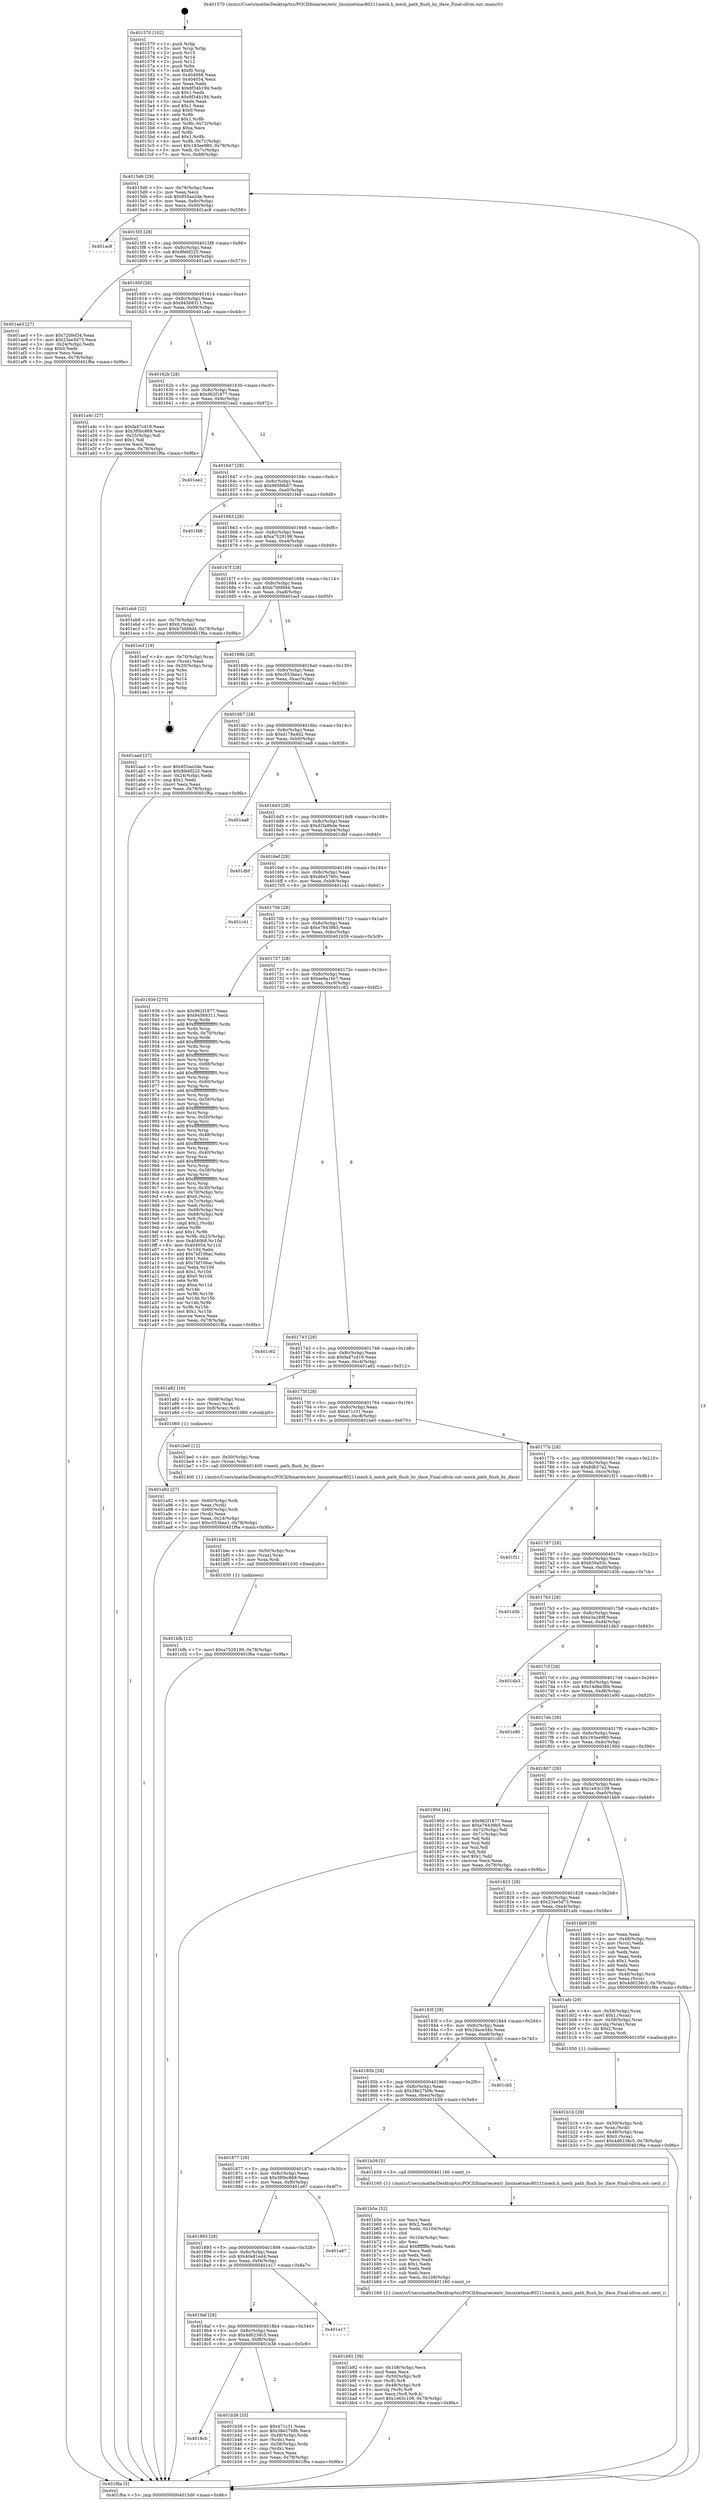 digraph "0x401570" {
  label = "0x401570 (/mnt/c/Users/mathe/Desktop/tcc/POCII/binaries/extr_linuxnetmac80211mesh.h_mesh_path_flush_by_iface_Final-ollvm.out::main(0))"
  labelloc = "t"
  node[shape=record]

  Entry [label="",width=0.3,height=0.3,shape=circle,fillcolor=black,style=filled]
  "0x4015d6" [label="{
     0x4015d6 [29]\l
     | [instrs]\l
     &nbsp;&nbsp;0x4015d6 \<+3\>: mov -0x78(%rbp),%eax\l
     &nbsp;&nbsp;0x4015d9 \<+2\>: mov %eax,%ecx\l
     &nbsp;&nbsp;0x4015db \<+6\>: sub $0x855ae2de,%ecx\l
     &nbsp;&nbsp;0x4015e1 \<+6\>: mov %eax,-0x8c(%rbp)\l
     &nbsp;&nbsp;0x4015e7 \<+6\>: mov %ecx,-0x90(%rbp)\l
     &nbsp;&nbsp;0x4015ed \<+6\>: je 0000000000401ac8 \<main+0x558\>\l
  }"]
  "0x401ac8" [label="{
     0x401ac8\l
  }", style=dashed]
  "0x4015f3" [label="{
     0x4015f3 [28]\l
     | [instrs]\l
     &nbsp;&nbsp;0x4015f3 \<+5\>: jmp 00000000004015f8 \<main+0x88\>\l
     &nbsp;&nbsp;0x4015f8 \<+6\>: mov -0x8c(%rbp),%eax\l
     &nbsp;&nbsp;0x4015fe \<+5\>: sub $0x8febf225,%eax\l
     &nbsp;&nbsp;0x401603 \<+6\>: mov %eax,-0x94(%rbp)\l
     &nbsp;&nbsp;0x401609 \<+6\>: je 0000000000401ae3 \<main+0x573\>\l
  }"]
  Exit [label="",width=0.3,height=0.3,shape=circle,fillcolor=black,style=filled,peripheries=2]
  "0x401ae3" [label="{
     0x401ae3 [27]\l
     | [instrs]\l
     &nbsp;&nbsp;0x401ae3 \<+5\>: mov $0x720fef34,%eax\l
     &nbsp;&nbsp;0x401ae8 \<+5\>: mov $0x23ae5d73,%ecx\l
     &nbsp;&nbsp;0x401aed \<+3\>: mov -0x24(%rbp),%edx\l
     &nbsp;&nbsp;0x401af0 \<+3\>: cmp $0x0,%edx\l
     &nbsp;&nbsp;0x401af3 \<+3\>: cmove %ecx,%eax\l
     &nbsp;&nbsp;0x401af6 \<+3\>: mov %eax,-0x78(%rbp)\l
     &nbsp;&nbsp;0x401af9 \<+5\>: jmp 0000000000401f6a \<main+0x9fa\>\l
  }"]
  "0x40160f" [label="{
     0x40160f [28]\l
     | [instrs]\l
     &nbsp;&nbsp;0x40160f \<+5\>: jmp 0000000000401614 \<main+0xa4\>\l
     &nbsp;&nbsp;0x401614 \<+6\>: mov -0x8c(%rbp),%eax\l
     &nbsp;&nbsp;0x40161a \<+5\>: sub $0x94568311,%eax\l
     &nbsp;&nbsp;0x40161f \<+6\>: mov %eax,-0x98(%rbp)\l
     &nbsp;&nbsp;0x401625 \<+6\>: je 0000000000401a4c \<main+0x4dc\>\l
  }"]
  "0x401bfb" [label="{
     0x401bfb [12]\l
     | [instrs]\l
     &nbsp;&nbsp;0x401bfb \<+7\>: movl $0xa7528199,-0x78(%rbp)\l
     &nbsp;&nbsp;0x401c02 \<+5\>: jmp 0000000000401f6a \<main+0x9fa\>\l
  }"]
  "0x401a4c" [label="{
     0x401a4c [27]\l
     | [instrs]\l
     &nbsp;&nbsp;0x401a4c \<+5\>: mov $0xfa47cd19,%eax\l
     &nbsp;&nbsp;0x401a51 \<+5\>: mov $0x3f0bc869,%ecx\l
     &nbsp;&nbsp;0x401a56 \<+3\>: mov -0x25(%rbp),%dl\l
     &nbsp;&nbsp;0x401a59 \<+3\>: test $0x1,%dl\l
     &nbsp;&nbsp;0x401a5c \<+3\>: cmovne %ecx,%eax\l
     &nbsp;&nbsp;0x401a5f \<+3\>: mov %eax,-0x78(%rbp)\l
     &nbsp;&nbsp;0x401a62 \<+5\>: jmp 0000000000401f6a \<main+0x9fa\>\l
  }"]
  "0x40162b" [label="{
     0x40162b [28]\l
     | [instrs]\l
     &nbsp;&nbsp;0x40162b \<+5\>: jmp 0000000000401630 \<main+0xc0\>\l
     &nbsp;&nbsp;0x401630 \<+6\>: mov -0x8c(%rbp),%eax\l
     &nbsp;&nbsp;0x401636 \<+5\>: sub $0x962f1877,%eax\l
     &nbsp;&nbsp;0x40163b \<+6\>: mov %eax,-0x9c(%rbp)\l
     &nbsp;&nbsp;0x401641 \<+6\>: je 0000000000401ee2 \<main+0x972\>\l
  }"]
  "0x401bec" [label="{
     0x401bec [15]\l
     | [instrs]\l
     &nbsp;&nbsp;0x401bec \<+4\>: mov -0x50(%rbp),%rax\l
     &nbsp;&nbsp;0x401bf0 \<+3\>: mov (%rax),%rax\l
     &nbsp;&nbsp;0x401bf3 \<+3\>: mov %rax,%rdi\l
     &nbsp;&nbsp;0x401bf6 \<+5\>: call 0000000000401030 \<free@plt\>\l
     | [calls]\l
     &nbsp;&nbsp;0x401030 \{1\} (unknown)\l
  }"]
  "0x401ee2" [label="{
     0x401ee2\l
  }", style=dashed]
  "0x401647" [label="{
     0x401647 [28]\l
     | [instrs]\l
     &nbsp;&nbsp;0x401647 \<+5\>: jmp 000000000040164c \<main+0xdc\>\l
     &nbsp;&nbsp;0x40164c \<+6\>: mov -0x8c(%rbp),%eax\l
     &nbsp;&nbsp;0x401652 \<+5\>: sub $0x995fdb67,%eax\l
     &nbsp;&nbsp;0x401657 \<+6\>: mov %eax,-0xa0(%rbp)\l
     &nbsp;&nbsp;0x40165d \<+6\>: je 0000000000401f48 \<main+0x9d8\>\l
  }"]
  "0x401b92" [label="{
     0x401b92 [39]\l
     | [instrs]\l
     &nbsp;&nbsp;0x401b92 \<+6\>: mov -0x108(%rbp),%ecx\l
     &nbsp;&nbsp;0x401b98 \<+3\>: imul %eax,%ecx\l
     &nbsp;&nbsp;0x401b9b \<+4\>: mov -0x50(%rbp),%r8\l
     &nbsp;&nbsp;0x401b9f \<+3\>: mov (%r8),%r8\l
     &nbsp;&nbsp;0x401ba2 \<+4\>: mov -0x48(%rbp),%r9\l
     &nbsp;&nbsp;0x401ba6 \<+3\>: movslq (%r9),%r9\l
     &nbsp;&nbsp;0x401ba9 \<+4\>: mov %ecx,(%r8,%r9,4)\l
     &nbsp;&nbsp;0x401bad \<+7\>: movl $0x1e63c109,-0x78(%rbp)\l
     &nbsp;&nbsp;0x401bb4 \<+5\>: jmp 0000000000401f6a \<main+0x9fa\>\l
  }"]
  "0x401f48" [label="{
     0x401f48\l
  }", style=dashed]
  "0x401663" [label="{
     0x401663 [28]\l
     | [instrs]\l
     &nbsp;&nbsp;0x401663 \<+5\>: jmp 0000000000401668 \<main+0xf8\>\l
     &nbsp;&nbsp;0x401668 \<+6\>: mov -0x8c(%rbp),%eax\l
     &nbsp;&nbsp;0x40166e \<+5\>: sub $0xa7528199,%eax\l
     &nbsp;&nbsp;0x401673 \<+6\>: mov %eax,-0xa4(%rbp)\l
     &nbsp;&nbsp;0x401679 \<+6\>: je 0000000000401eb9 \<main+0x949\>\l
  }"]
  "0x401b5e" [label="{
     0x401b5e [52]\l
     | [instrs]\l
     &nbsp;&nbsp;0x401b5e \<+2\>: xor %ecx,%ecx\l
     &nbsp;&nbsp;0x401b60 \<+5\>: mov $0x2,%edx\l
     &nbsp;&nbsp;0x401b65 \<+6\>: mov %edx,-0x104(%rbp)\l
     &nbsp;&nbsp;0x401b6b \<+1\>: cltd\l
     &nbsp;&nbsp;0x401b6c \<+6\>: mov -0x104(%rbp),%esi\l
     &nbsp;&nbsp;0x401b72 \<+2\>: idiv %esi\l
     &nbsp;&nbsp;0x401b74 \<+6\>: imul $0xfffffffe,%edx,%edx\l
     &nbsp;&nbsp;0x401b7a \<+2\>: mov %ecx,%edi\l
     &nbsp;&nbsp;0x401b7c \<+2\>: sub %edx,%edi\l
     &nbsp;&nbsp;0x401b7e \<+2\>: mov %ecx,%edx\l
     &nbsp;&nbsp;0x401b80 \<+3\>: sub $0x1,%edx\l
     &nbsp;&nbsp;0x401b83 \<+2\>: add %edx,%edi\l
     &nbsp;&nbsp;0x401b85 \<+2\>: sub %edi,%ecx\l
     &nbsp;&nbsp;0x401b87 \<+6\>: mov %ecx,-0x108(%rbp)\l
     &nbsp;&nbsp;0x401b8d \<+5\>: call 0000000000401160 \<next_i\>\l
     | [calls]\l
     &nbsp;&nbsp;0x401160 \{1\} (/mnt/c/Users/mathe/Desktop/tcc/POCII/binaries/extr_linuxnetmac80211mesh.h_mesh_path_flush_by_iface_Final-ollvm.out::next_i)\l
  }"]
  "0x401eb9" [label="{
     0x401eb9 [22]\l
     | [instrs]\l
     &nbsp;&nbsp;0x401eb9 \<+4\>: mov -0x70(%rbp),%rax\l
     &nbsp;&nbsp;0x401ebd \<+6\>: movl $0x0,(%rax)\l
     &nbsp;&nbsp;0x401ec3 \<+7\>: movl $0xb7bfd9d4,-0x78(%rbp)\l
     &nbsp;&nbsp;0x401eca \<+5\>: jmp 0000000000401f6a \<main+0x9fa\>\l
  }"]
  "0x40167f" [label="{
     0x40167f [28]\l
     | [instrs]\l
     &nbsp;&nbsp;0x40167f \<+5\>: jmp 0000000000401684 \<main+0x114\>\l
     &nbsp;&nbsp;0x401684 \<+6\>: mov -0x8c(%rbp),%eax\l
     &nbsp;&nbsp;0x40168a \<+5\>: sub $0xb7bfd9d4,%eax\l
     &nbsp;&nbsp;0x40168f \<+6\>: mov %eax,-0xa8(%rbp)\l
     &nbsp;&nbsp;0x401695 \<+6\>: je 0000000000401ecf \<main+0x95f\>\l
  }"]
  "0x4018cb" [label="{
     0x4018cb\l
  }", style=dashed]
  "0x401ecf" [label="{
     0x401ecf [19]\l
     | [instrs]\l
     &nbsp;&nbsp;0x401ecf \<+4\>: mov -0x70(%rbp),%rax\l
     &nbsp;&nbsp;0x401ed3 \<+2\>: mov (%rax),%eax\l
     &nbsp;&nbsp;0x401ed5 \<+4\>: lea -0x20(%rbp),%rsp\l
     &nbsp;&nbsp;0x401ed9 \<+1\>: pop %rbx\l
     &nbsp;&nbsp;0x401eda \<+2\>: pop %r12\l
     &nbsp;&nbsp;0x401edc \<+2\>: pop %r14\l
     &nbsp;&nbsp;0x401ede \<+2\>: pop %r15\l
     &nbsp;&nbsp;0x401ee0 \<+1\>: pop %rbp\l
     &nbsp;&nbsp;0x401ee1 \<+1\>: ret\l
  }"]
  "0x40169b" [label="{
     0x40169b [28]\l
     | [instrs]\l
     &nbsp;&nbsp;0x40169b \<+5\>: jmp 00000000004016a0 \<main+0x130\>\l
     &nbsp;&nbsp;0x4016a0 \<+6\>: mov -0x8c(%rbp),%eax\l
     &nbsp;&nbsp;0x4016a6 \<+5\>: sub $0xc053bea1,%eax\l
     &nbsp;&nbsp;0x4016ab \<+6\>: mov %eax,-0xac(%rbp)\l
     &nbsp;&nbsp;0x4016b1 \<+6\>: je 0000000000401aad \<main+0x53d\>\l
  }"]
  "0x401b38" [label="{
     0x401b38 [33]\l
     | [instrs]\l
     &nbsp;&nbsp;0x401b38 \<+5\>: mov $0x471c31,%eax\l
     &nbsp;&nbsp;0x401b3d \<+5\>: mov $0x38e27b9b,%ecx\l
     &nbsp;&nbsp;0x401b42 \<+4\>: mov -0x48(%rbp),%rdx\l
     &nbsp;&nbsp;0x401b46 \<+2\>: mov (%rdx),%esi\l
     &nbsp;&nbsp;0x401b48 \<+4\>: mov -0x58(%rbp),%rdx\l
     &nbsp;&nbsp;0x401b4c \<+2\>: cmp (%rdx),%esi\l
     &nbsp;&nbsp;0x401b4e \<+3\>: cmovl %ecx,%eax\l
     &nbsp;&nbsp;0x401b51 \<+3\>: mov %eax,-0x78(%rbp)\l
     &nbsp;&nbsp;0x401b54 \<+5\>: jmp 0000000000401f6a \<main+0x9fa\>\l
  }"]
  "0x401aad" [label="{
     0x401aad [27]\l
     | [instrs]\l
     &nbsp;&nbsp;0x401aad \<+5\>: mov $0x855ae2de,%eax\l
     &nbsp;&nbsp;0x401ab2 \<+5\>: mov $0x8febf225,%ecx\l
     &nbsp;&nbsp;0x401ab7 \<+3\>: mov -0x24(%rbp),%edx\l
     &nbsp;&nbsp;0x401aba \<+3\>: cmp $0x1,%edx\l
     &nbsp;&nbsp;0x401abd \<+3\>: cmovl %ecx,%eax\l
     &nbsp;&nbsp;0x401ac0 \<+3\>: mov %eax,-0x78(%rbp)\l
     &nbsp;&nbsp;0x401ac3 \<+5\>: jmp 0000000000401f6a \<main+0x9fa\>\l
  }"]
  "0x4016b7" [label="{
     0x4016b7 [28]\l
     | [instrs]\l
     &nbsp;&nbsp;0x4016b7 \<+5\>: jmp 00000000004016bc \<main+0x14c\>\l
     &nbsp;&nbsp;0x4016bc \<+6\>: mov -0x8c(%rbp),%eax\l
     &nbsp;&nbsp;0x4016c2 \<+5\>: sub $0xd178a4d2,%eax\l
     &nbsp;&nbsp;0x4016c7 \<+6\>: mov %eax,-0xb0(%rbp)\l
     &nbsp;&nbsp;0x4016cd \<+6\>: je 0000000000401ea8 \<main+0x938\>\l
  }"]
  "0x4018af" [label="{
     0x4018af [28]\l
     | [instrs]\l
     &nbsp;&nbsp;0x4018af \<+5\>: jmp 00000000004018b4 \<main+0x344\>\l
     &nbsp;&nbsp;0x4018b4 \<+6\>: mov -0x8c(%rbp),%eax\l
     &nbsp;&nbsp;0x4018ba \<+5\>: sub $0x4d6238c5,%eax\l
     &nbsp;&nbsp;0x4018bf \<+6\>: mov %eax,-0xf8(%rbp)\l
     &nbsp;&nbsp;0x4018c5 \<+6\>: je 0000000000401b38 \<main+0x5c8\>\l
  }"]
  "0x401ea8" [label="{
     0x401ea8\l
  }", style=dashed]
  "0x4016d3" [label="{
     0x4016d3 [28]\l
     | [instrs]\l
     &nbsp;&nbsp;0x4016d3 \<+5\>: jmp 00000000004016d8 \<main+0x168\>\l
     &nbsp;&nbsp;0x4016d8 \<+6\>: mov -0x8c(%rbp),%eax\l
     &nbsp;&nbsp;0x4016de \<+5\>: sub $0xd2fa8bde,%eax\l
     &nbsp;&nbsp;0x4016e3 \<+6\>: mov %eax,-0xb4(%rbp)\l
     &nbsp;&nbsp;0x4016e9 \<+6\>: je 0000000000401dbf \<main+0x84f\>\l
  }"]
  "0x401e17" [label="{
     0x401e17\l
  }", style=dashed]
  "0x401dbf" [label="{
     0x401dbf\l
  }", style=dashed]
  "0x4016ef" [label="{
     0x4016ef [28]\l
     | [instrs]\l
     &nbsp;&nbsp;0x4016ef \<+5\>: jmp 00000000004016f4 \<main+0x184\>\l
     &nbsp;&nbsp;0x4016f4 \<+6\>: mov -0x8c(%rbp),%eax\l
     &nbsp;&nbsp;0x4016fa \<+5\>: sub $0xd6e5760c,%eax\l
     &nbsp;&nbsp;0x4016ff \<+6\>: mov %eax,-0xb8(%rbp)\l
     &nbsp;&nbsp;0x401705 \<+6\>: je 0000000000401c41 \<main+0x6d1\>\l
  }"]
  "0x401893" [label="{
     0x401893 [28]\l
     | [instrs]\l
     &nbsp;&nbsp;0x401893 \<+5\>: jmp 0000000000401898 \<main+0x328\>\l
     &nbsp;&nbsp;0x401898 \<+6\>: mov -0x8c(%rbp),%eax\l
     &nbsp;&nbsp;0x40189e \<+5\>: sub $0x40e81ed4,%eax\l
     &nbsp;&nbsp;0x4018a3 \<+6\>: mov %eax,-0xf4(%rbp)\l
     &nbsp;&nbsp;0x4018a9 \<+6\>: je 0000000000401e17 \<main+0x8a7\>\l
  }"]
  "0x401c41" [label="{
     0x401c41\l
  }", style=dashed]
  "0x40170b" [label="{
     0x40170b [28]\l
     | [instrs]\l
     &nbsp;&nbsp;0x40170b \<+5\>: jmp 0000000000401710 \<main+0x1a0\>\l
     &nbsp;&nbsp;0x401710 \<+6\>: mov -0x8c(%rbp),%eax\l
     &nbsp;&nbsp;0x401716 \<+5\>: sub $0xe76439b5,%eax\l
     &nbsp;&nbsp;0x40171b \<+6\>: mov %eax,-0xbc(%rbp)\l
     &nbsp;&nbsp;0x401721 \<+6\>: je 0000000000401939 \<main+0x3c9\>\l
  }"]
  "0x401a67" [label="{
     0x401a67\l
  }", style=dashed]
  "0x401939" [label="{
     0x401939 [275]\l
     | [instrs]\l
     &nbsp;&nbsp;0x401939 \<+5\>: mov $0x962f1877,%eax\l
     &nbsp;&nbsp;0x40193e \<+5\>: mov $0x94568311,%ecx\l
     &nbsp;&nbsp;0x401943 \<+3\>: mov %rsp,%rdx\l
     &nbsp;&nbsp;0x401946 \<+4\>: add $0xfffffffffffffff0,%rdx\l
     &nbsp;&nbsp;0x40194a \<+3\>: mov %rdx,%rsp\l
     &nbsp;&nbsp;0x40194d \<+4\>: mov %rdx,-0x70(%rbp)\l
     &nbsp;&nbsp;0x401951 \<+3\>: mov %rsp,%rdx\l
     &nbsp;&nbsp;0x401954 \<+4\>: add $0xfffffffffffffff0,%rdx\l
     &nbsp;&nbsp;0x401958 \<+3\>: mov %rdx,%rsp\l
     &nbsp;&nbsp;0x40195b \<+3\>: mov %rsp,%rsi\l
     &nbsp;&nbsp;0x40195e \<+4\>: add $0xfffffffffffffff0,%rsi\l
     &nbsp;&nbsp;0x401962 \<+3\>: mov %rsi,%rsp\l
     &nbsp;&nbsp;0x401965 \<+4\>: mov %rsi,-0x68(%rbp)\l
     &nbsp;&nbsp;0x401969 \<+3\>: mov %rsp,%rsi\l
     &nbsp;&nbsp;0x40196c \<+4\>: add $0xfffffffffffffff0,%rsi\l
     &nbsp;&nbsp;0x401970 \<+3\>: mov %rsi,%rsp\l
     &nbsp;&nbsp;0x401973 \<+4\>: mov %rsi,-0x60(%rbp)\l
     &nbsp;&nbsp;0x401977 \<+3\>: mov %rsp,%rsi\l
     &nbsp;&nbsp;0x40197a \<+4\>: add $0xfffffffffffffff0,%rsi\l
     &nbsp;&nbsp;0x40197e \<+3\>: mov %rsi,%rsp\l
     &nbsp;&nbsp;0x401981 \<+4\>: mov %rsi,-0x58(%rbp)\l
     &nbsp;&nbsp;0x401985 \<+3\>: mov %rsp,%rsi\l
     &nbsp;&nbsp;0x401988 \<+4\>: add $0xfffffffffffffff0,%rsi\l
     &nbsp;&nbsp;0x40198c \<+3\>: mov %rsi,%rsp\l
     &nbsp;&nbsp;0x40198f \<+4\>: mov %rsi,-0x50(%rbp)\l
     &nbsp;&nbsp;0x401993 \<+3\>: mov %rsp,%rsi\l
     &nbsp;&nbsp;0x401996 \<+4\>: add $0xfffffffffffffff0,%rsi\l
     &nbsp;&nbsp;0x40199a \<+3\>: mov %rsi,%rsp\l
     &nbsp;&nbsp;0x40199d \<+4\>: mov %rsi,-0x48(%rbp)\l
     &nbsp;&nbsp;0x4019a1 \<+3\>: mov %rsp,%rsi\l
     &nbsp;&nbsp;0x4019a4 \<+4\>: add $0xfffffffffffffff0,%rsi\l
     &nbsp;&nbsp;0x4019a8 \<+3\>: mov %rsi,%rsp\l
     &nbsp;&nbsp;0x4019ab \<+4\>: mov %rsi,-0x40(%rbp)\l
     &nbsp;&nbsp;0x4019af \<+3\>: mov %rsp,%rsi\l
     &nbsp;&nbsp;0x4019b2 \<+4\>: add $0xfffffffffffffff0,%rsi\l
     &nbsp;&nbsp;0x4019b6 \<+3\>: mov %rsi,%rsp\l
     &nbsp;&nbsp;0x4019b9 \<+4\>: mov %rsi,-0x38(%rbp)\l
     &nbsp;&nbsp;0x4019bd \<+3\>: mov %rsp,%rsi\l
     &nbsp;&nbsp;0x4019c0 \<+4\>: add $0xfffffffffffffff0,%rsi\l
     &nbsp;&nbsp;0x4019c4 \<+3\>: mov %rsi,%rsp\l
     &nbsp;&nbsp;0x4019c7 \<+4\>: mov %rsi,-0x30(%rbp)\l
     &nbsp;&nbsp;0x4019cb \<+4\>: mov -0x70(%rbp),%rsi\l
     &nbsp;&nbsp;0x4019cf \<+6\>: movl $0x0,(%rsi)\l
     &nbsp;&nbsp;0x4019d5 \<+3\>: mov -0x7c(%rbp),%edi\l
     &nbsp;&nbsp;0x4019d8 \<+2\>: mov %edi,(%rdx)\l
     &nbsp;&nbsp;0x4019da \<+4\>: mov -0x68(%rbp),%rsi\l
     &nbsp;&nbsp;0x4019de \<+7\>: mov -0x88(%rbp),%r8\l
     &nbsp;&nbsp;0x4019e5 \<+3\>: mov %r8,(%rsi)\l
     &nbsp;&nbsp;0x4019e8 \<+3\>: cmpl $0x2,(%rdx)\l
     &nbsp;&nbsp;0x4019eb \<+4\>: setne %r9b\l
     &nbsp;&nbsp;0x4019ef \<+4\>: and $0x1,%r9b\l
     &nbsp;&nbsp;0x4019f3 \<+4\>: mov %r9b,-0x25(%rbp)\l
     &nbsp;&nbsp;0x4019f7 \<+8\>: mov 0x404068,%r10d\l
     &nbsp;&nbsp;0x4019ff \<+8\>: mov 0x404054,%r11d\l
     &nbsp;&nbsp;0x401a07 \<+3\>: mov %r10d,%ebx\l
     &nbsp;&nbsp;0x401a0a \<+6\>: add $0x7bf106ac,%ebx\l
     &nbsp;&nbsp;0x401a10 \<+3\>: sub $0x1,%ebx\l
     &nbsp;&nbsp;0x401a13 \<+6\>: sub $0x7bf106ac,%ebx\l
     &nbsp;&nbsp;0x401a19 \<+4\>: imul %ebx,%r10d\l
     &nbsp;&nbsp;0x401a1d \<+4\>: and $0x1,%r10d\l
     &nbsp;&nbsp;0x401a21 \<+4\>: cmp $0x0,%r10d\l
     &nbsp;&nbsp;0x401a25 \<+4\>: sete %r9b\l
     &nbsp;&nbsp;0x401a29 \<+4\>: cmp $0xa,%r11d\l
     &nbsp;&nbsp;0x401a2d \<+4\>: setl %r14b\l
     &nbsp;&nbsp;0x401a31 \<+3\>: mov %r9b,%r15b\l
     &nbsp;&nbsp;0x401a34 \<+3\>: and %r14b,%r15b\l
     &nbsp;&nbsp;0x401a37 \<+3\>: xor %r14b,%r9b\l
     &nbsp;&nbsp;0x401a3a \<+3\>: or %r9b,%r15b\l
     &nbsp;&nbsp;0x401a3d \<+4\>: test $0x1,%r15b\l
     &nbsp;&nbsp;0x401a41 \<+3\>: cmovne %ecx,%eax\l
     &nbsp;&nbsp;0x401a44 \<+3\>: mov %eax,-0x78(%rbp)\l
     &nbsp;&nbsp;0x401a47 \<+5\>: jmp 0000000000401f6a \<main+0x9fa\>\l
  }"]
  "0x401727" [label="{
     0x401727 [28]\l
     | [instrs]\l
     &nbsp;&nbsp;0x401727 \<+5\>: jmp 000000000040172c \<main+0x1bc\>\l
     &nbsp;&nbsp;0x40172c \<+6\>: mov -0x8c(%rbp),%eax\l
     &nbsp;&nbsp;0x401732 \<+5\>: sub $0xee6a1bc7,%eax\l
     &nbsp;&nbsp;0x401737 \<+6\>: mov %eax,-0xc0(%rbp)\l
     &nbsp;&nbsp;0x40173d \<+6\>: je 0000000000401c62 \<main+0x6f2\>\l
  }"]
  "0x401877" [label="{
     0x401877 [28]\l
     | [instrs]\l
     &nbsp;&nbsp;0x401877 \<+5\>: jmp 000000000040187c \<main+0x30c\>\l
     &nbsp;&nbsp;0x40187c \<+6\>: mov -0x8c(%rbp),%eax\l
     &nbsp;&nbsp;0x401882 \<+5\>: sub $0x3f0bc869,%eax\l
     &nbsp;&nbsp;0x401887 \<+6\>: mov %eax,-0xf0(%rbp)\l
     &nbsp;&nbsp;0x40188d \<+6\>: je 0000000000401a67 \<main+0x4f7\>\l
  }"]
  "0x401c62" [label="{
     0x401c62\l
  }", style=dashed]
  "0x401743" [label="{
     0x401743 [28]\l
     | [instrs]\l
     &nbsp;&nbsp;0x401743 \<+5\>: jmp 0000000000401748 \<main+0x1d8\>\l
     &nbsp;&nbsp;0x401748 \<+6\>: mov -0x8c(%rbp),%eax\l
     &nbsp;&nbsp;0x40174e \<+5\>: sub $0xfa47cd19,%eax\l
     &nbsp;&nbsp;0x401753 \<+6\>: mov %eax,-0xc4(%rbp)\l
     &nbsp;&nbsp;0x401759 \<+6\>: je 0000000000401a82 \<main+0x512\>\l
  }"]
  "0x401b59" [label="{
     0x401b59 [5]\l
     | [instrs]\l
     &nbsp;&nbsp;0x401b59 \<+5\>: call 0000000000401160 \<next_i\>\l
     | [calls]\l
     &nbsp;&nbsp;0x401160 \{1\} (/mnt/c/Users/mathe/Desktop/tcc/POCII/binaries/extr_linuxnetmac80211mesh.h_mesh_path_flush_by_iface_Final-ollvm.out::next_i)\l
  }"]
  "0x401a82" [label="{
     0x401a82 [16]\l
     | [instrs]\l
     &nbsp;&nbsp;0x401a82 \<+4\>: mov -0x68(%rbp),%rax\l
     &nbsp;&nbsp;0x401a86 \<+3\>: mov (%rax),%rax\l
     &nbsp;&nbsp;0x401a89 \<+4\>: mov 0x8(%rax),%rdi\l
     &nbsp;&nbsp;0x401a8d \<+5\>: call 0000000000401060 \<atoi@plt\>\l
     | [calls]\l
     &nbsp;&nbsp;0x401060 \{1\} (unknown)\l
  }"]
  "0x40175f" [label="{
     0x40175f [28]\l
     | [instrs]\l
     &nbsp;&nbsp;0x40175f \<+5\>: jmp 0000000000401764 \<main+0x1f4\>\l
     &nbsp;&nbsp;0x401764 \<+6\>: mov -0x8c(%rbp),%eax\l
     &nbsp;&nbsp;0x40176a \<+5\>: sub $0x471c31,%eax\l
     &nbsp;&nbsp;0x40176f \<+6\>: mov %eax,-0xc8(%rbp)\l
     &nbsp;&nbsp;0x401775 \<+6\>: je 0000000000401be0 \<main+0x670\>\l
  }"]
  "0x40185b" [label="{
     0x40185b [28]\l
     | [instrs]\l
     &nbsp;&nbsp;0x40185b \<+5\>: jmp 0000000000401860 \<main+0x2f0\>\l
     &nbsp;&nbsp;0x401860 \<+6\>: mov -0x8c(%rbp),%eax\l
     &nbsp;&nbsp;0x401866 \<+5\>: sub $0x38e27b9b,%eax\l
     &nbsp;&nbsp;0x40186b \<+6\>: mov %eax,-0xec(%rbp)\l
     &nbsp;&nbsp;0x401871 \<+6\>: je 0000000000401b59 \<main+0x5e9\>\l
  }"]
  "0x401be0" [label="{
     0x401be0 [12]\l
     | [instrs]\l
     &nbsp;&nbsp;0x401be0 \<+4\>: mov -0x50(%rbp),%rax\l
     &nbsp;&nbsp;0x401be4 \<+3\>: mov (%rax),%rdi\l
     &nbsp;&nbsp;0x401be7 \<+5\>: call 0000000000401400 \<mesh_path_flush_by_iface\>\l
     | [calls]\l
     &nbsp;&nbsp;0x401400 \{1\} (/mnt/c/Users/mathe/Desktop/tcc/POCII/binaries/extr_linuxnetmac80211mesh.h_mesh_path_flush_by_iface_Final-ollvm.out::mesh_path_flush_by_iface)\l
  }"]
  "0x40177b" [label="{
     0x40177b [28]\l
     | [instrs]\l
     &nbsp;&nbsp;0x40177b \<+5\>: jmp 0000000000401780 \<main+0x210\>\l
     &nbsp;&nbsp;0x401780 \<+6\>: mov -0x8c(%rbp),%eax\l
     &nbsp;&nbsp;0x401786 \<+5\>: sub $0x8db57a2,%eax\l
     &nbsp;&nbsp;0x40178b \<+6\>: mov %eax,-0xcc(%rbp)\l
     &nbsp;&nbsp;0x401791 \<+6\>: je 0000000000401f21 \<main+0x9b1\>\l
  }"]
  "0x401cb5" [label="{
     0x401cb5\l
  }", style=dashed]
  "0x401f21" [label="{
     0x401f21\l
  }", style=dashed]
  "0x401797" [label="{
     0x401797 [28]\l
     | [instrs]\l
     &nbsp;&nbsp;0x401797 \<+5\>: jmp 000000000040179c \<main+0x22c\>\l
     &nbsp;&nbsp;0x40179c \<+6\>: mov -0x8c(%rbp),%eax\l
     &nbsp;&nbsp;0x4017a2 \<+5\>: sub $0xb39a50c,%eax\l
     &nbsp;&nbsp;0x4017a7 \<+6\>: mov %eax,-0xd0(%rbp)\l
     &nbsp;&nbsp;0x4017ad \<+6\>: je 0000000000401d3b \<main+0x7cb\>\l
  }"]
  "0x401b1b" [label="{
     0x401b1b [29]\l
     | [instrs]\l
     &nbsp;&nbsp;0x401b1b \<+4\>: mov -0x50(%rbp),%rdi\l
     &nbsp;&nbsp;0x401b1f \<+3\>: mov %rax,(%rdi)\l
     &nbsp;&nbsp;0x401b22 \<+4\>: mov -0x48(%rbp),%rax\l
     &nbsp;&nbsp;0x401b26 \<+6\>: movl $0x0,(%rax)\l
     &nbsp;&nbsp;0x401b2c \<+7\>: movl $0x4d6238c5,-0x78(%rbp)\l
     &nbsp;&nbsp;0x401b33 \<+5\>: jmp 0000000000401f6a \<main+0x9fa\>\l
  }"]
  "0x401d3b" [label="{
     0x401d3b\l
  }", style=dashed]
  "0x4017b3" [label="{
     0x4017b3 [28]\l
     | [instrs]\l
     &nbsp;&nbsp;0x4017b3 \<+5\>: jmp 00000000004017b8 \<main+0x248\>\l
     &nbsp;&nbsp;0x4017b8 \<+6\>: mov -0x8c(%rbp),%eax\l
     &nbsp;&nbsp;0x4017be \<+5\>: sub $0xe3a289f,%eax\l
     &nbsp;&nbsp;0x4017c3 \<+6\>: mov %eax,-0xd4(%rbp)\l
     &nbsp;&nbsp;0x4017c9 \<+6\>: je 0000000000401db3 \<main+0x843\>\l
  }"]
  "0x40183f" [label="{
     0x40183f [28]\l
     | [instrs]\l
     &nbsp;&nbsp;0x40183f \<+5\>: jmp 0000000000401844 \<main+0x2d4\>\l
     &nbsp;&nbsp;0x401844 \<+6\>: mov -0x8c(%rbp),%eax\l
     &nbsp;&nbsp;0x40184a \<+5\>: sub $0x2dace34b,%eax\l
     &nbsp;&nbsp;0x40184f \<+6\>: mov %eax,-0xe8(%rbp)\l
     &nbsp;&nbsp;0x401855 \<+6\>: je 0000000000401cb5 \<main+0x745\>\l
  }"]
  "0x401db3" [label="{
     0x401db3\l
  }", style=dashed]
  "0x4017cf" [label="{
     0x4017cf [28]\l
     | [instrs]\l
     &nbsp;&nbsp;0x4017cf \<+5\>: jmp 00000000004017d4 \<main+0x264\>\l
     &nbsp;&nbsp;0x4017d4 \<+6\>: mov -0x8c(%rbp),%eax\l
     &nbsp;&nbsp;0x4017da \<+5\>: sub $0x14d6e36b,%eax\l
     &nbsp;&nbsp;0x4017df \<+6\>: mov %eax,-0xd8(%rbp)\l
     &nbsp;&nbsp;0x4017e5 \<+6\>: je 0000000000401e90 \<main+0x920\>\l
  }"]
  "0x401afe" [label="{
     0x401afe [29]\l
     | [instrs]\l
     &nbsp;&nbsp;0x401afe \<+4\>: mov -0x58(%rbp),%rax\l
     &nbsp;&nbsp;0x401b02 \<+6\>: movl $0x1,(%rax)\l
     &nbsp;&nbsp;0x401b08 \<+4\>: mov -0x58(%rbp),%rax\l
     &nbsp;&nbsp;0x401b0c \<+3\>: movslq (%rax),%rax\l
     &nbsp;&nbsp;0x401b0f \<+4\>: shl $0x2,%rax\l
     &nbsp;&nbsp;0x401b13 \<+3\>: mov %rax,%rdi\l
     &nbsp;&nbsp;0x401b16 \<+5\>: call 0000000000401050 \<malloc@plt\>\l
     | [calls]\l
     &nbsp;&nbsp;0x401050 \{1\} (unknown)\l
  }"]
  "0x401e90" [label="{
     0x401e90\l
  }", style=dashed]
  "0x4017eb" [label="{
     0x4017eb [28]\l
     | [instrs]\l
     &nbsp;&nbsp;0x4017eb \<+5\>: jmp 00000000004017f0 \<main+0x280\>\l
     &nbsp;&nbsp;0x4017f0 \<+6\>: mov -0x8c(%rbp),%eax\l
     &nbsp;&nbsp;0x4017f6 \<+5\>: sub $0x183ee980,%eax\l
     &nbsp;&nbsp;0x4017fb \<+6\>: mov %eax,-0xdc(%rbp)\l
     &nbsp;&nbsp;0x401801 \<+6\>: je 000000000040190d \<main+0x39d\>\l
  }"]
  "0x401823" [label="{
     0x401823 [28]\l
     | [instrs]\l
     &nbsp;&nbsp;0x401823 \<+5\>: jmp 0000000000401828 \<main+0x2b8\>\l
     &nbsp;&nbsp;0x401828 \<+6\>: mov -0x8c(%rbp),%eax\l
     &nbsp;&nbsp;0x40182e \<+5\>: sub $0x23ae5d73,%eax\l
     &nbsp;&nbsp;0x401833 \<+6\>: mov %eax,-0xe4(%rbp)\l
     &nbsp;&nbsp;0x401839 \<+6\>: je 0000000000401afe \<main+0x58e\>\l
  }"]
  "0x40190d" [label="{
     0x40190d [44]\l
     | [instrs]\l
     &nbsp;&nbsp;0x40190d \<+5\>: mov $0x962f1877,%eax\l
     &nbsp;&nbsp;0x401912 \<+5\>: mov $0xe76439b5,%ecx\l
     &nbsp;&nbsp;0x401917 \<+3\>: mov -0x72(%rbp),%dl\l
     &nbsp;&nbsp;0x40191a \<+4\>: mov -0x71(%rbp),%sil\l
     &nbsp;&nbsp;0x40191e \<+3\>: mov %dl,%dil\l
     &nbsp;&nbsp;0x401921 \<+3\>: and %sil,%dil\l
     &nbsp;&nbsp;0x401924 \<+3\>: xor %sil,%dl\l
     &nbsp;&nbsp;0x401927 \<+3\>: or %dl,%dil\l
     &nbsp;&nbsp;0x40192a \<+4\>: test $0x1,%dil\l
     &nbsp;&nbsp;0x40192e \<+3\>: cmovne %ecx,%eax\l
     &nbsp;&nbsp;0x401931 \<+3\>: mov %eax,-0x78(%rbp)\l
     &nbsp;&nbsp;0x401934 \<+5\>: jmp 0000000000401f6a \<main+0x9fa\>\l
  }"]
  "0x401807" [label="{
     0x401807 [28]\l
     | [instrs]\l
     &nbsp;&nbsp;0x401807 \<+5\>: jmp 000000000040180c \<main+0x29c\>\l
     &nbsp;&nbsp;0x40180c \<+6\>: mov -0x8c(%rbp),%eax\l
     &nbsp;&nbsp;0x401812 \<+5\>: sub $0x1e63c109,%eax\l
     &nbsp;&nbsp;0x401817 \<+6\>: mov %eax,-0xe0(%rbp)\l
     &nbsp;&nbsp;0x40181d \<+6\>: je 0000000000401bb9 \<main+0x649\>\l
  }"]
  "0x401f6a" [label="{
     0x401f6a [5]\l
     | [instrs]\l
     &nbsp;&nbsp;0x401f6a \<+5\>: jmp 00000000004015d6 \<main+0x66\>\l
  }"]
  "0x401570" [label="{
     0x401570 [102]\l
     | [instrs]\l
     &nbsp;&nbsp;0x401570 \<+1\>: push %rbp\l
     &nbsp;&nbsp;0x401571 \<+3\>: mov %rsp,%rbp\l
     &nbsp;&nbsp;0x401574 \<+2\>: push %r15\l
     &nbsp;&nbsp;0x401576 \<+2\>: push %r14\l
     &nbsp;&nbsp;0x401578 \<+2\>: push %r12\l
     &nbsp;&nbsp;0x40157a \<+1\>: push %rbx\l
     &nbsp;&nbsp;0x40157b \<+7\>: sub $0xf0,%rsp\l
     &nbsp;&nbsp;0x401582 \<+7\>: mov 0x404068,%eax\l
     &nbsp;&nbsp;0x401589 \<+7\>: mov 0x404054,%ecx\l
     &nbsp;&nbsp;0x401590 \<+2\>: mov %eax,%edx\l
     &nbsp;&nbsp;0x401592 \<+6\>: add $0x8f34b194,%edx\l
     &nbsp;&nbsp;0x401598 \<+3\>: sub $0x1,%edx\l
     &nbsp;&nbsp;0x40159b \<+6\>: sub $0x8f34b194,%edx\l
     &nbsp;&nbsp;0x4015a1 \<+3\>: imul %edx,%eax\l
     &nbsp;&nbsp;0x4015a4 \<+3\>: and $0x1,%eax\l
     &nbsp;&nbsp;0x4015a7 \<+3\>: cmp $0x0,%eax\l
     &nbsp;&nbsp;0x4015aa \<+4\>: sete %r8b\l
     &nbsp;&nbsp;0x4015ae \<+4\>: and $0x1,%r8b\l
     &nbsp;&nbsp;0x4015b2 \<+4\>: mov %r8b,-0x72(%rbp)\l
     &nbsp;&nbsp;0x4015b6 \<+3\>: cmp $0xa,%ecx\l
     &nbsp;&nbsp;0x4015b9 \<+4\>: setl %r8b\l
     &nbsp;&nbsp;0x4015bd \<+4\>: and $0x1,%r8b\l
     &nbsp;&nbsp;0x4015c1 \<+4\>: mov %r8b,-0x71(%rbp)\l
     &nbsp;&nbsp;0x4015c5 \<+7\>: movl $0x183ee980,-0x78(%rbp)\l
     &nbsp;&nbsp;0x4015cc \<+3\>: mov %edi,-0x7c(%rbp)\l
     &nbsp;&nbsp;0x4015cf \<+7\>: mov %rsi,-0x88(%rbp)\l
  }"]
  "0x401bb9" [label="{
     0x401bb9 [39]\l
     | [instrs]\l
     &nbsp;&nbsp;0x401bb9 \<+2\>: xor %eax,%eax\l
     &nbsp;&nbsp;0x401bbb \<+4\>: mov -0x48(%rbp),%rcx\l
     &nbsp;&nbsp;0x401bbf \<+2\>: mov (%rcx),%edx\l
     &nbsp;&nbsp;0x401bc1 \<+2\>: mov %eax,%esi\l
     &nbsp;&nbsp;0x401bc3 \<+2\>: sub %edx,%esi\l
     &nbsp;&nbsp;0x401bc5 \<+2\>: mov %eax,%edx\l
     &nbsp;&nbsp;0x401bc7 \<+3\>: sub $0x1,%edx\l
     &nbsp;&nbsp;0x401bca \<+2\>: add %edx,%esi\l
     &nbsp;&nbsp;0x401bcc \<+2\>: sub %esi,%eax\l
     &nbsp;&nbsp;0x401bce \<+4\>: mov -0x48(%rbp),%rcx\l
     &nbsp;&nbsp;0x401bd2 \<+2\>: mov %eax,(%rcx)\l
     &nbsp;&nbsp;0x401bd4 \<+7\>: movl $0x4d6238c5,-0x78(%rbp)\l
     &nbsp;&nbsp;0x401bdb \<+5\>: jmp 0000000000401f6a \<main+0x9fa\>\l
  }"]
  "0x401a92" [label="{
     0x401a92 [27]\l
     | [instrs]\l
     &nbsp;&nbsp;0x401a92 \<+4\>: mov -0x60(%rbp),%rdi\l
     &nbsp;&nbsp;0x401a96 \<+2\>: mov %eax,(%rdi)\l
     &nbsp;&nbsp;0x401a98 \<+4\>: mov -0x60(%rbp),%rdi\l
     &nbsp;&nbsp;0x401a9c \<+2\>: mov (%rdi),%eax\l
     &nbsp;&nbsp;0x401a9e \<+3\>: mov %eax,-0x24(%rbp)\l
     &nbsp;&nbsp;0x401aa1 \<+7\>: movl $0xc053bea1,-0x78(%rbp)\l
     &nbsp;&nbsp;0x401aa8 \<+5\>: jmp 0000000000401f6a \<main+0x9fa\>\l
  }"]
  Entry -> "0x401570" [label=" 1"]
  "0x4015d6" -> "0x401ac8" [label=" 0"]
  "0x4015d6" -> "0x4015f3" [label=" 14"]
  "0x401ecf" -> Exit [label=" 1"]
  "0x4015f3" -> "0x401ae3" [label=" 1"]
  "0x4015f3" -> "0x40160f" [label=" 13"]
  "0x401eb9" -> "0x401f6a" [label=" 1"]
  "0x40160f" -> "0x401a4c" [label=" 1"]
  "0x40160f" -> "0x40162b" [label=" 12"]
  "0x401bfb" -> "0x401f6a" [label=" 1"]
  "0x40162b" -> "0x401ee2" [label=" 0"]
  "0x40162b" -> "0x401647" [label=" 12"]
  "0x401bec" -> "0x401bfb" [label=" 1"]
  "0x401647" -> "0x401f48" [label=" 0"]
  "0x401647" -> "0x401663" [label=" 12"]
  "0x401be0" -> "0x401bec" [label=" 1"]
  "0x401663" -> "0x401eb9" [label=" 1"]
  "0x401663" -> "0x40167f" [label=" 11"]
  "0x401bb9" -> "0x401f6a" [label=" 1"]
  "0x40167f" -> "0x401ecf" [label=" 1"]
  "0x40167f" -> "0x40169b" [label=" 10"]
  "0x401b92" -> "0x401f6a" [label=" 1"]
  "0x40169b" -> "0x401aad" [label=" 1"]
  "0x40169b" -> "0x4016b7" [label=" 9"]
  "0x401b5e" -> "0x401b92" [label=" 1"]
  "0x4016b7" -> "0x401ea8" [label=" 0"]
  "0x4016b7" -> "0x4016d3" [label=" 9"]
  "0x401b38" -> "0x401f6a" [label=" 2"]
  "0x4016d3" -> "0x401dbf" [label=" 0"]
  "0x4016d3" -> "0x4016ef" [label=" 9"]
  "0x4018af" -> "0x4018cb" [label=" 0"]
  "0x4016ef" -> "0x401c41" [label=" 0"]
  "0x4016ef" -> "0x40170b" [label=" 9"]
  "0x401b59" -> "0x401b5e" [label=" 1"]
  "0x40170b" -> "0x401939" [label=" 1"]
  "0x40170b" -> "0x401727" [label=" 8"]
  "0x401893" -> "0x4018af" [label=" 2"]
  "0x401727" -> "0x401c62" [label=" 0"]
  "0x401727" -> "0x401743" [label=" 8"]
  "0x4018af" -> "0x401b38" [label=" 2"]
  "0x401743" -> "0x401a82" [label=" 1"]
  "0x401743" -> "0x40175f" [label=" 7"]
  "0x401877" -> "0x401893" [label=" 2"]
  "0x40175f" -> "0x401be0" [label=" 1"]
  "0x40175f" -> "0x40177b" [label=" 6"]
  "0x401893" -> "0x401e17" [label=" 0"]
  "0x40177b" -> "0x401f21" [label=" 0"]
  "0x40177b" -> "0x401797" [label=" 6"]
  "0x40185b" -> "0x401877" [label=" 2"]
  "0x401797" -> "0x401d3b" [label=" 0"]
  "0x401797" -> "0x4017b3" [label=" 6"]
  "0x401877" -> "0x401a67" [label=" 0"]
  "0x4017b3" -> "0x401db3" [label=" 0"]
  "0x4017b3" -> "0x4017cf" [label=" 6"]
  "0x40183f" -> "0x40185b" [label=" 3"]
  "0x4017cf" -> "0x401e90" [label=" 0"]
  "0x4017cf" -> "0x4017eb" [label=" 6"]
  "0x40183f" -> "0x401cb5" [label=" 0"]
  "0x4017eb" -> "0x40190d" [label=" 1"]
  "0x4017eb" -> "0x401807" [label=" 5"]
  "0x40190d" -> "0x401f6a" [label=" 1"]
  "0x401570" -> "0x4015d6" [label=" 1"]
  "0x401f6a" -> "0x4015d6" [label=" 13"]
  "0x401b1b" -> "0x401f6a" [label=" 1"]
  "0x401939" -> "0x401f6a" [label=" 1"]
  "0x401a4c" -> "0x401f6a" [label=" 1"]
  "0x401a82" -> "0x401a92" [label=" 1"]
  "0x401a92" -> "0x401f6a" [label=" 1"]
  "0x401aad" -> "0x401f6a" [label=" 1"]
  "0x401ae3" -> "0x401f6a" [label=" 1"]
  "0x401afe" -> "0x401b1b" [label=" 1"]
  "0x401807" -> "0x401bb9" [label=" 1"]
  "0x401807" -> "0x401823" [label=" 4"]
  "0x40185b" -> "0x401b59" [label=" 1"]
  "0x401823" -> "0x401afe" [label=" 1"]
  "0x401823" -> "0x40183f" [label=" 3"]
}
